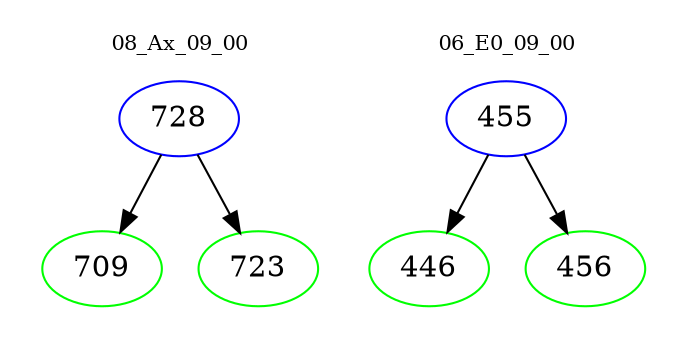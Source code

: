digraph{
subgraph cluster_0 {
color = white
label = "08_Ax_09_00";
fontsize=10;
T0_728 [label="728", color="blue"]
T0_728 -> T0_709 [color="black"]
T0_709 [label="709", color="green"]
T0_728 -> T0_723 [color="black"]
T0_723 [label="723", color="green"]
}
subgraph cluster_1 {
color = white
label = "06_E0_09_00";
fontsize=10;
T1_455 [label="455", color="blue"]
T1_455 -> T1_446 [color="black"]
T1_446 [label="446", color="green"]
T1_455 -> T1_456 [color="black"]
T1_456 [label="456", color="green"]
}
}
